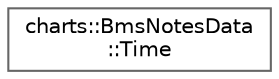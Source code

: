 digraph "Graphical Class Hierarchy"
{
 // LATEX_PDF_SIZE
  bgcolor="transparent";
  edge [fontname=Helvetica,fontsize=10,labelfontname=Helvetica,labelfontsize=10];
  node [fontname=Helvetica,fontsize=10,shape=box,height=0.2,width=0.4];
  rankdir="LR";
  Node0 [id="Node000000",label="charts::BmsNotesData\l::Time",height=0.2,width=0.4,color="grey40", fillcolor="white", style="filled",URL="$structcharts_1_1BmsNotesData_1_1Time.html",tooltip=" "];
}
